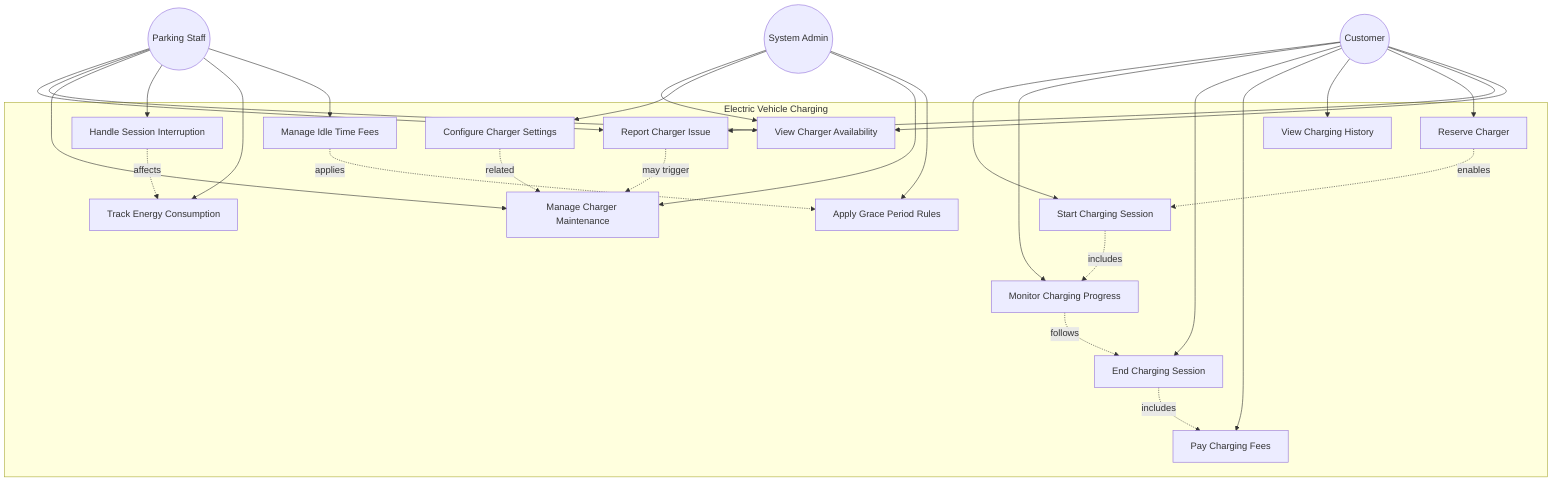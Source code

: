 graph TD
    Customer((Customer))
    Staff((Parking Staff))
    Admin((System Admin))
    
    subgraph "Electric Vehicle Charging"
        UC1[Start Charging Session]
        UC2[Monitor Charging Progress]
        UC3[End Charging Session]
        UC4[Pay Charging Fees]
        UC5[View Charging History]
        UC6[Reserve Charger]
        UC7[Report Charger Issue]
        UC8[View Charger Availability]
        UC9[Configure Charger Settings]
        UC10[Manage Charger Maintenance]
        UC11[Handle Session Interruption]
        UC12[Track Energy Consumption]
        UC13[Manage Idle Time Fees]
        UC14[Apply Grace Period Rules]
    end
    
    Customer --> UC1
    Customer --> UC2
    Customer --> UC3
    Customer --> UC4
    Customer --> UC5
    Customer --> UC6
    Customer --> UC7
    Customer --> UC8
    
    Staff --> UC7
    Staff --> UC8
    Staff --> UC10
    Staff --> UC11
    Staff --> UC12
    Staff --> UC13
    
    Admin --> UC8
    Admin --> UC9
    Admin --> UC10
    Admin --> UC14
    
    UC1 -.-> |includes| UC2
    UC2 -.-> |follows| UC3
    UC3 -.-> |includes| UC4
    UC6 -.-> |enables| UC1
    UC7 -.-> |may trigger| UC10
    UC9 -.-> |related| UC10
    UC11 -.-> |affects| UC12
    UC13 -.-> |applies| UC14